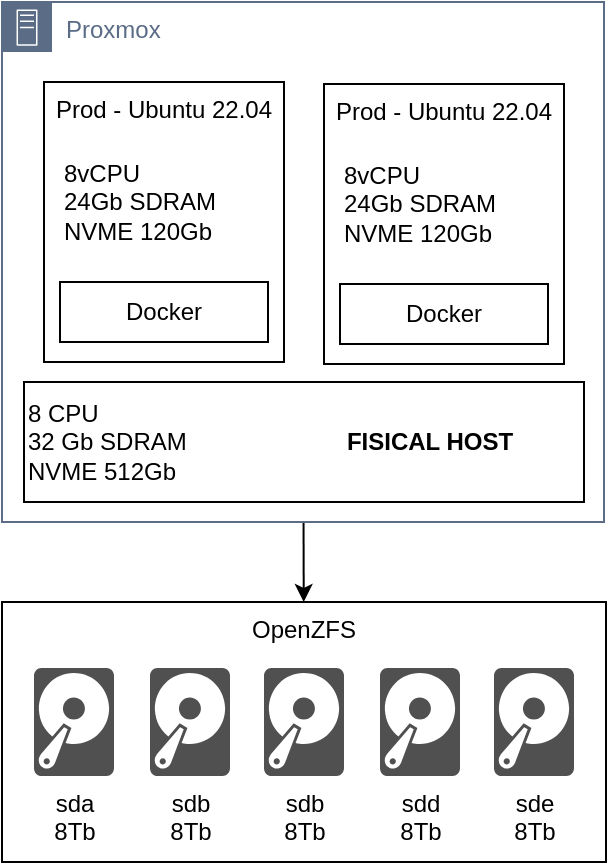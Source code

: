 <mxfile>
    <diagram id="U0cBu_YSkR7BM3933Cyo" name="Page-1">
        <mxGraphModel dx="1372" dy="602" grid="0" gridSize="10" guides="1" tooltips="1" connect="1" arrows="1" fold="1" page="1" pageScale="1" pageWidth="827" pageHeight="1169" math="0" shadow="0">
            <root>
                <mxCell id="0"/>
                <mxCell id="1" parent="0"/>
                <mxCell id="12" style="edgeStyle=none;html=1;" edge="1" parent="1" source="2" target="9">
                    <mxGeometry relative="1" as="geometry"/>
                </mxCell>
                <mxCell id="2" value="Proxmox" style="points=[[0,0],[0.25,0],[0.5,0],[0.75,0],[1,0],[1,0.25],[1,0.5],[1,0.75],[1,1],[0.75,1],[0.5,1],[0.25,1],[0,1],[0,0.75],[0,0.5],[0,0.25]];outlineConnect=0;gradientColor=none;html=1;whiteSpace=wrap;fontSize=12;fontStyle=0;container=1;pointerEvents=0;collapsible=0;recursiveResize=0;shape=mxgraph.aws4.group;grIcon=mxgraph.aws4.group_on_premise;strokeColor=#5A6C86;fillColor=none;verticalAlign=top;align=left;spacingLeft=30;fontColor=#5A6C86;dashed=0;spacingTop=0;" vertex="1" parent="1">
                    <mxGeometry x="69" y="130" width="301" height="260" as="geometry"/>
                </mxCell>
                <mxCell id="16" value="Prod - Ubuntu 22.04" style="rounded=0;whiteSpace=wrap;html=1;shadow=0;sketch=0;align=center;verticalAlign=top;" vertex="1" parent="2">
                    <mxGeometry x="21" y="40" width="120" height="140" as="geometry"/>
                </mxCell>
                <mxCell id="19" value="Docker" style="rounded=0;whiteSpace=wrap;html=1;shadow=0;sketch=0;" vertex="1" parent="2">
                    <mxGeometry x="29" y="140" width="104" height="30" as="geometry"/>
                </mxCell>
                <mxCell id="20" value="8vCPU&lt;br&gt;24Gb SDRAM&lt;br&gt;NVME 120Gb" style="text;html=1;align=left;verticalAlign=middle;resizable=0;points=[];autosize=1;strokeColor=none;fillColor=none;" vertex="1" parent="2">
                    <mxGeometry x="29" y="70" width="100" height="60" as="geometry"/>
                </mxCell>
                <mxCell id="10" value="" style="group" vertex="1" connectable="0" parent="1">
                    <mxGeometry x="69" y="430" width="302" height="130" as="geometry"/>
                </mxCell>
                <mxCell id="9" value="OpenZFS" style="rounded=0;whiteSpace=wrap;html=1;labelPosition=center;verticalLabelPosition=middle;align=center;verticalAlign=top;" vertex="1" parent="10">
                    <mxGeometry width="302" height="130" as="geometry"/>
                </mxCell>
                <mxCell id="3" value="sda&lt;br&gt;8Tb" style="sketch=0;pointerEvents=1;shadow=0;dashed=0;html=1;strokeColor=none;fillColor=#505050;labelPosition=center;verticalLabelPosition=bottom;verticalAlign=top;outlineConnect=0;align=center;shape=mxgraph.office.devices.hard_disk;" vertex="1" parent="10">
                    <mxGeometry x="16" y="33" width="40" height="54" as="geometry"/>
                </mxCell>
                <mxCell id="5" value="sdb&lt;br&gt;8Tb" style="sketch=0;pointerEvents=1;shadow=0;dashed=0;html=1;strokeColor=none;fillColor=#505050;labelPosition=center;verticalLabelPosition=bottom;verticalAlign=top;outlineConnect=0;align=center;shape=mxgraph.office.devices.hard_disk;" vertex="1" parent="10">
                    <mxGeometry x="74" y="33" width="40" height="54" as="geometry"/>
                </mxCell>
                <mxCell id="6" value="sdb&lt;br&gt;8Tb" style="sketch=0;pointerEvents=1;shadow=0;dashed=0;html=1;strokeColor=none;fillColor=#505050;labelPosition=center;verticalLabelPosition=bottom;verticalAlign=top;outlineConnect=0;align=center;shape=mxgraph.office.devices.hard_disk;" vertex="1" parent="10">
                    <mxGeometry x="131" y="33" width="40" height="54" as="geometry"/>
                </mxCell>
                <mxCell id="7" value="sdd&lt;br&gt;8Tb" style="sketch=0;pointerEvents=1;shadow=0;dashed=0;html=1;strokeColor=none;fillColor=#505050;labelPosition=center;verticalLabelPosition=bottom;verticalAlign=top;outlineConnect=0;align=center;shape=mxgraph.office.devices.hard_disk;" vertex="1" parent="10">
                    <mxGeometry x="189" y="33" width="40" height="54" as="geometry"/>
                </mxCell>
                <mxCell id="8" value="sde&lt;br&gt;8Tb" style="sketch=0;pointerEvents=1;shadow=0;dashed=0;html=1;strokeColor=none;fillColor=#505050;labelPosition=center;verticalLabelPosition=bottom;verticalAlign=top;outlineConnect=0;align=center;shape=mxgraph.office.devices.hard_disk;" vertex="1" parent="10">
                    <mxGeometry x="246" y="33" width="40" height="54" as="geometry"/>
                </mxCell>
                <mxCell id="11" value="&lt;span style=&quot;&quot;&gt;8 CPU&lt;/span&gt;&lt;br style=&quot;&quot;&gt;&lt;div style=&quot;&quot;&gt;&lt;span style=&quot;background-color: initial;&quot;&gt;32 Gb SDRAM&lt;/span&gt;&lt;/div&gt;&lt;div style=&quot;&quot;&gt;&lt;span style=&quot;background-color: initial;&quot;&gt;NVME 512Gb&lt;/span&gt;&lt;/div&gt;" style="rounded=0;whiteSpace=wrap;html=1;shadow=0;sketch=0;align=left;" vertex="1" parent="1">
                    <mxGeometry x="80" y="320" width="280" height="60" as="geometry"/>
                </mxCell>
                <mxCell id="15" value="FISICAL HOST" style="text;html=1;strokeColor=none;fillColor=none;align=center;verticalAlign=middle;whiteSpace=wrap;rounded=0;shadow=0;sketch=0;fontStyle=1" vertex="1" parent="1">
                    <mxGeometry x="238" y="335" width="90" height="30" as="geometry"/>
                </mxCell>
                <mxCell id="21" value="Prod - Ubuntu 22.04" style="rounded=0;whiteSpace=wrap;html=1;shadow=0;sketch=0;align=center;verticalAlign=top;" vertex="1" parent="1">
                    <mxGeometry x="230" y="171" width="120" height="140" as="geometry"/>
                </mxCell>
                <mxCell id="22" value="Docker" style="rounded=0;whiteSpace=wrap;html=1;shadow=0;sketch=0;" vertex="1" parent="1">
                    <mxGeometry x="238" y="271" width="104" height="30" as="geometry"/>
                </mxCell>
                <mxCell id="23" value="8vCPU&lt;br&gt;24Gb SDRAM&lt;br&gt;NVME 120Gb" style="text;html=1;align=left;verticalAlign=middle;resizable=0;points=[];autosize=1;strokeColor=none;fillColor=none;" vertex="1" parent="1">
                    <mxGeometry x="238" y="201" width="100" height="60" as="geometry"/>
                </mxCell>
            </root>
        </mxGraphModel>
    </diagram>
</mxfile>